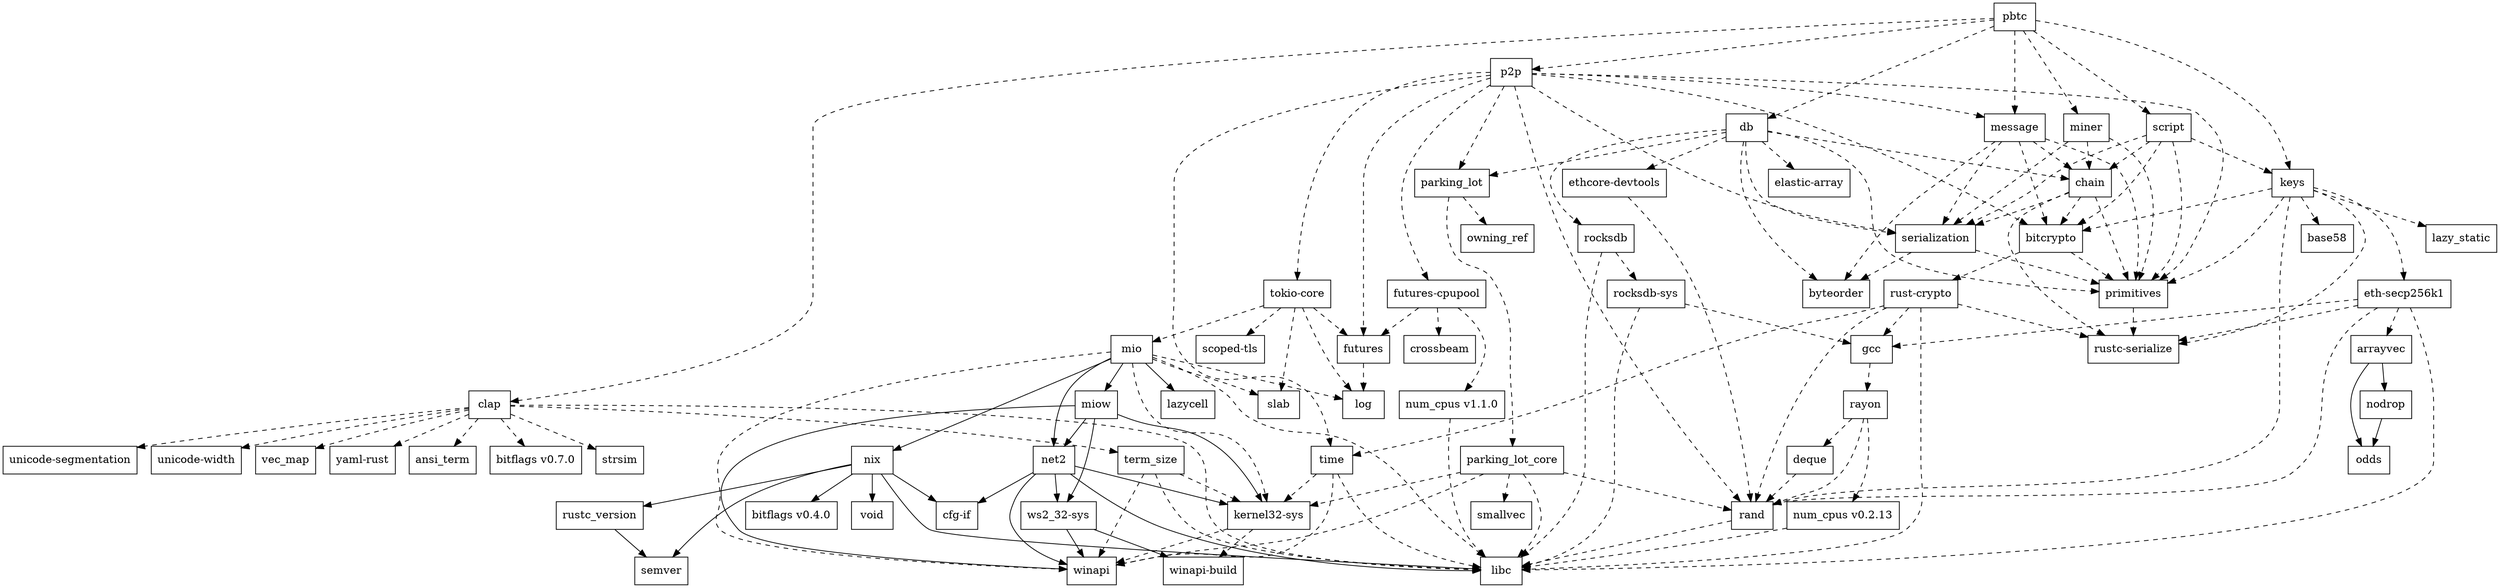 digraph dependencies {
	N0[label="pbtc",shape=box];
	N1[label="clap",shape=box];
	N2[label="db",shape=box];
	N3[label="keys",shape=box];
	N4[label="message",shape=box];
	N5[label="miner",shape=box];
	N6[label="p2p",shape=box];
	N7[label="script",shape=box];
	N8[label="ansi_term",shape=box];
	N9[label="arrayvec",shape=box];
	N10[label="nodrop",shape=box];
	N11[label="odds",shape=box];
	N12[label="base58",shape=box];
	N13[label="bitcrypto",shape=box];
	N14[label="primitives",shape=box];
	N15[label="rust-crypto",shape=box];
	N16[label="bitflags v0.4.0",shape=box];
	N17[label="bitflags v0.7.0",shape=box];
	N18[label="byteorder",shape=box];
	N19[label="cfg-if",shape=box];
	N20[label="chain",shape=box];
	N21[label="rustc-serialize",shape=box];
	N22[label="serialization",shape=box];
	N23[label="libc",shape=box];
	N24[label="strsim",shape=box];
	N25[label="term_size",shape=box];
	N26[label="unicode-segmentation",shape=box];
	N27[label="unicode-width",shape=box];
	N28[label="vec_map",shape=box];
	N29[label="yaml-rust",shape=box];
	N30[label="crossbeam",shape=box];
	N31[label="elastic-array",shape=box];
	N32[label="ethcore-devtools",shape=box];
	N33[label="parking_lot",shape=box];
	N34[label="rocksdb",shape=box];
	N35[label="deque",shape=box];
	N36[label="rand",shape=box];
	N37[label="eth-secp256k1",shape=box];
	N38[label="gcc",shape=box];
	N39[label="futures",shape=box];
	N40[label="log",shape=box];
	N41[label="futures-cpupool",shape=box];
	N42[label="num_cpus v1.1.0",shape=box];
	N43[label="rayon",shape=box];
	N44[label="kernel32-sys",shape=box];
	N45[label="winapi",shape=box];
	N46[label="winapi-build",shape=box];
	N47[label="lazy_static",shape=box];
	N48[label="lazycell",shape=box];
	N49[label="mio",shape=box];
	N50[label="miow",shape=box];
	N51[label="net2",shape=box];
	N52[label="nix",shape=box];
	N53[label="slab",shape=box];
	N54[label="ws2_32-sys",shape=box];
	N55[label="rustc_version",shape=box];
	N56[label="semver",shape=box];
	N57[label="void",shape=box];
	N58[label="num_cpus v0.2.13",shape=box];
	N59[label="owning_ref",shape=box];
	N60[label="time",shape=box];
	N61[label="tokio-core",shape=box];
	N62[label="parking_lot_core",shape=box];
	N63[label="smallvec",shape=box];
	N64[label="rocksdb-sys",shape=box];
	N65[label="scoped-tls",shape=box];
	N0 -> N1[label="",style=dashed];
	N0 -> N2[label="",style=dashed];
	N0 -> N3[label="",style=dashed];
	N0 -> N4[label="",style=dashed];
	N0 -> N5[label="",style=dashed];
	N0 -> N6[label="",style=dashed];
	N0 -> N7[label="",style=dashed];
	N1 -> N8[label="",style=dashed];
	N1 -> N17[label="",style=dashed];
	N1 -> N23[label="",style=dashed];
	N1 -> N24[label="",style=dashed];
	N1 -> N25[label="",style=dashed];
	N1 -> N26[label="",style=dashed];
	N1 -> N27[label="",style=dashed];
	N1 -> N28[label="",style=dashed];
	N1 -> N29[label="",style=dashed];
	N2 -> N14[label="",style=dashed];
	N2 -> N18[label="",style=dashed];
	N2 -> N20[label="",style=dashed];
	N2 -> N22[label="",style=dashed];
	N2 -> N31[label="",style=dashed];
	N2 -> N32[label="",style=dashed];
	N2 -> N33[label="",style=dashed];
	N2 -> N34[label="",style=dashed];
	N3 -> N12[label="",style=dashed];
	N3 -> N13[label="",style=dashed];
	N3 -> N14[label="",style=dashed];
	N3 -> N21[label="",style=dashed];
	N3 -> N36[label="",style=dashed];
	N3 -> N37[label="",style=dashed];
	N3 -> N47[label="",style=dashed];
	N4 -> N13[label="",style=dashed];
	N4 -> N14[label="",style=dashed];
	N4 -> N18[label="",style=dashed];
	N4 -> N20[label="",style=dashed];
	N4 -> N22[label="",style=dashed];
	N5 -> N14[label="",style=dashed];
	N5 -> N20[label="",style=dashed];
	N5 -> N22[label="",style=dashed];
	N6 -> N4[label="",style=dashed];
	N6 -> N13[label="",style=dashed];
	N6 -> N14[label="",style=dashed];
	N6 -> N22[label="",style=dashed];
	N6 -> N33[label="",style=dashed];
	N6 -> N36[label="",style=dashed];
	N6 -> N39[label="",style=dashed];
	N6 -> N41[label="",style=dashed];
	N6 -> N60[label="",style=dashed];
	N6 -> N61[label="",style=dashed];
	N7 -> N3[label="",style=dashed];
	N7 -> N13[label="",style=dashed];
	N7 -> N14[label="",style=dashed];
	N7 -> N20[label="",style=dashed];
	N7 -> N22[label="",style=dashed];
	N9 -> N10[label=""];
	N9 -> N11[label=""];
	N10 -> N11[label=""];
	N13 -> N14[label="",style=dashed];
	N13 -> N15[label="",style=dashed];
	N14 -> N21[label="",style=dashed];
	N15 -> N21[label="",style=dashed];
	N15 -> N23[label="",style=dashed];
	N15 -> N36[label="",style=dashed];
	N15 -> N38[label="",style=dashed];
	N15 -> N60[label="",style=dashed];
	N20 -> N13[label="",style=dashed];
	N20 -> N14[label="",style=dashed];
	N20 -> N21[label="",style=dashed];
	N20 -> N22[label="",style=dashed];
	N22 -> N14[label="",style=dashed];
	N22 -> N18[label="",style=dashed];
	N25 -> N23[label="",style=dashed];
	N25 -> N44[label="",style=dashed];
	N25 -> N45[label="",style=dashed];
	N32 -> N36[label="",style=dashed];
	N33 -> N59[label="",style=dashed];
	N33 -> N62[label="",style=dashed];
	N34 -> N23[label="",style=dashed];
	N34 -> N64[label="",style=dashed];
	N35 -> N36[label="",style=dashed];
	N36 -> N23[label="",style=dashed];
	N37 -> N9[label="",style=dashed];
	N37 -> N21[label="",style=dashed];
	N37 -> N23[label="",style=dashed];
	N37 -> N36[label="",style=dashed];
	N37 -> N38[label="",style=dashed];
	N38 -> N43[label="",style=dashed];
	N39 -> N40[label="",style=dashed];
	N41 -> N30[label="",style=dashed];
	N41 -> N39[label="",style=dashed];
	N41 -> N42[label="",style=dashed];
	N42 -> N23[label="",style=dashed];
	N43 -> N35[label="",style=dashed];
	N43 -> N36[label="",style=dashed];
	N43 -> N58[label="",style=dashed];
	N44 -> N45[label="",style=dashed];
	N44 -> N46[label="",style=dashed];
	N49 -> N23[label="",style=dashed];
	N49 -> N40[label="",style=dashed];
	N49 -> N44[label="",style=dashed];
	N49 -> N45[label="",style=dashed];
	N49 -> N48[label=""];
	N49 -> N50[label=""];
	N49 -> N51[label=""];
	N49 -> N52[label=""];
	N49 -> N53[label="",style=dashed];
	N50 -> N44[label=""];
	N50 -> N45[label=""];
	N50 -> N51[label=""];
	N50 -> N54[label=""];
	N51 -> N19[label=""];
	N51 -> N23[label=""];
	N51 -> N44[label=""];
	N51 -> N45[label=""];
	N51 -> N54[label=""];
	N52 -> N16[label=""];
	N52 -> N19[label=""];
	N52 -> N23[label=""];
	N52 -> N55[label=""];
	N52 -> N56[label=""];
	N52 -> N57[label=""];
	N54 -> N45[label=""];
	N54 -> N46[label=""];
	N55 -> N56[label=""];
	N58 -> N23[label="",style=dashed];
	N60 -> N23[label="",style=dashed];
	N60 -> N44[label="",style=dashed];
	N60 -> N45[label="",style=dashed];
	N61 -> N39[label="",style=dashed];
	N61 -> N40[label="",style=dashed];
	N61 -> N49[label="",style=dashed];
	N61 -> N53[label="",style=dashed];
	N61 -> N65[label="",style=dashed];
	N62 -> N23[label="",style=dashed];
	N62 -> N36[label="",style=dashed];
	N62 -> N44[label="",style=dashed];
	N62 -> N45[label="",style=dashed];
	N62 -> N63[label="",style=dashed];
	N64 -> N23[label="",style=dashed];
	N64 -> N38[label="",style=dashed];
}
